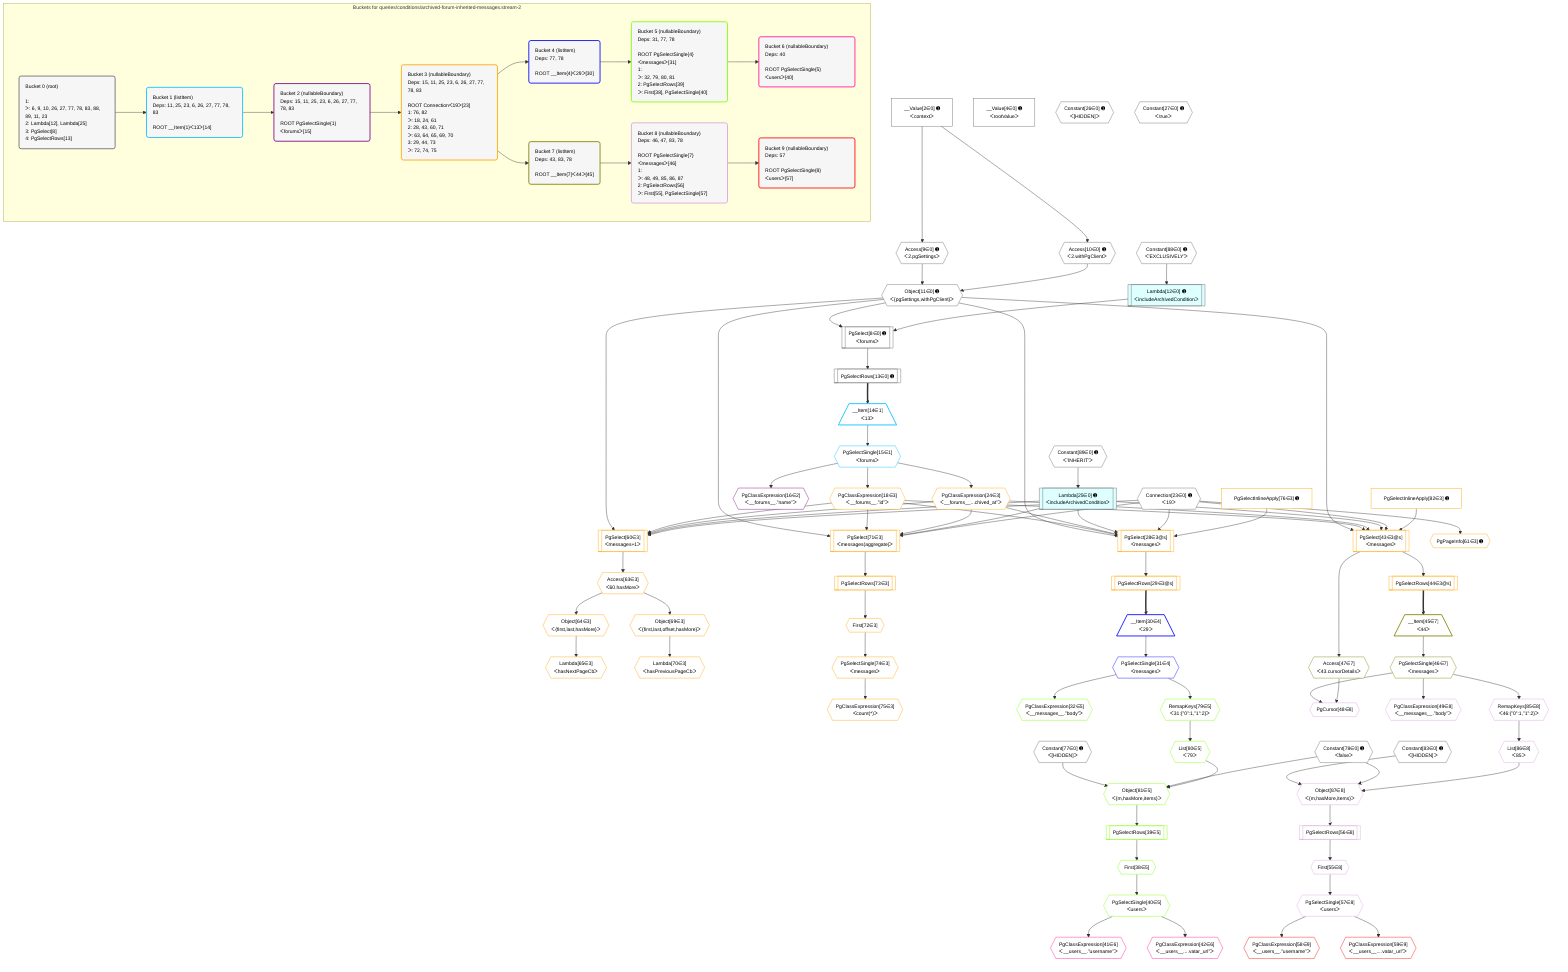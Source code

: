 %%{init: {'themeVariables': { 'fontSize': '12px'}}}%%
graph TD
    classDef path fill:#eee,stroke:#000,color:#000
    classDef plan fill:#fff,stroke-width:1px,color:#000
    classDef itemplan fill:#fff,stroke-width:2px,color:#000
    classDef unbatchedplan fill:#dff,stroke-width:1px,color:#000
    classDef sideeffectplan fill:#fcc,stroke-width:2px,color:#000
    classDef bucket fill:#f6f6f6,color:#000,stroke-width:2px,text-align:left


    %% plan dependencies
    PgSelect8[["PgSelect[8∈0] ➊<br />ᐸforumsᐳ"]]:::plan
    Object11{{"Object[11∈0] ➊<br />ᐸ{pgSettings,withPgClient}ᐳ"}}:::plan
    Lambda12[["Lambda[12∈0] ➊<br />ᐸincludeArchivedConditionᐳ"]]:::unbatchedplan
    Object11 & Lambda12 --> PgSelect8
    Access9{{"Access[9∈0] ➊<br />ᐸ2.pgSettingsᐳ"}}:::plan
    Access10{{"Access[10∈0] ➊<br />ᐸ2.withPgClientᐳ"}}:::plan
    Access9 & Access10 --> Object11
    Connection23{{"Connection[23∈0] ➊<br />ᐸ19ᐳ"}}:::plan
    __Value2["__Value[2∈0] ➊<br />ᐸcontextᐳ"]:::plan
    __Value2 --> Access9
    __Value2 --> Access10
    Constant88{{"Constant[88∈0] ➊<br />ᐸ'EXCLUSIVELY'ᐳ"}}:::plan
    Constant88 --> Lambda12
    PgSelectRows13[["PgSelectRows[13∈0] ➊"]]:::plan
    PgSelect8 --> PgSelectRows13
    Lambda25[["Lambda[25∈0] ➊<br />ᐸincludeArchivedConditionᐳ"]]:::unbatchedplan
    Constant89{{"Constant[89∈0] ➊<br />ᐸ'INHERIT'ᐳ"}}:::plan
    Constant89 --> Lambda25
    __Value4["__Value[4∈0] ➊<br />ᐸrootValueᐳ"]:::plan
    Constant26{{"Constant[26∈0] ➊<br />ᐸ[HIDDEN]ᐳ"}}:::plan
    Constant27{{"Constant[27∈0] ➊<br />ᐸtrueᐳ"}}:::plan
    Constant77{{"Constant[77∈0] ➊<br />ᐸ[HIDDEN]ᐳ"}}:::plan
    Constant78{{"Constant[78∈0] ➊<br />ᐸfalseᐳ"}}:::plan
    Constant83{{"Constant[83∈0] ➊<br />ᐸ[HIDDEN]ᐳ"}}:::plan
    __Item14[/"__Item[14∈1]<br />ᐸ13ᐳ"\]:::itemplan
    PgSelectRows13 ==> __Item14
    PgSelectSingle15{{"PgSelectSingle[15∈1]<br />ᐸforumsᐳ"}}:::plan
    __Item14 --> PgSelectSingle15
    PgClassExpression16{{"PgClassExpression[16∈2]<br />ᐸ__forums__.”name”ᐳ"}}:::plan
    PgSelectSingle15 --> PgClassExpression16
    PgSelect28[["PgSelect[28∈3@s]<br />ᐸmessagesᐳ"]]:::plan
    PgClassExpression18{{"PgClassExpression[18∈3]<br />ᐸ__forums__.”id”ᐳ"}}:::plan
    PgClassExpression24{{"PgClassExpression[24∈3]<br />ᐸ__forums__...chived_at”ᐳ"}}:::plan
    PgSelectInlineApply76["PgSelectInlineApply[76∈3] ➊"]:::plan
    Object11 & PgClassExpression18 & PgClassExpression24 & Lambda25 & Connection23 & PgSelectInlineApply76 --> PgSelect28
    PgSelect43[["PgSelect[43∈3@s]<br />ᐸmessagesᐳ"]]:::plan
    PgSelectInlineApply82["PgSelectInlineApply[82∈3] ➊"]:::plan
    Object11 & PgClassExpression18 & PgClassExpression24 & Lambda25 & Connection23 & PgSelectInlineApply82 --> PgSelect43
    PgSelect60[["PgSelect[60∈3]<br />ᐸmessages+1ᐳ"]]:::plan
    Object11 & PgClassExpression18 & PgClassExpression24 & Lambda25 & Connection23 --> PgSelect60
    PgSelect71[["PgSelect[71∈3]<br />ᐸmessages(aggregate)ᐳ"]]:::plan
    Object11 & PgClassExpression18 & PgClassExpression24 & Lambda25 & Connection23 --> PgSelect71
    Object69{{"Object[69∈3]<br />ᐸ{first,last,offset,hasMore}ᐳ"}}:::plan
    Access63{{"Access[63∈3]<br />ᐸ60.hasMoreᐳ"}}:::plan
    Access63 --> Object69
    Object64{{"Object[64∈3]<br />ᐸ{first,last,hasMore}ᐳ"}}:::plan
    Access63 --> Object64
    PgSelectSingle15 --> PgClassExpression18
    PgSelectSingle15 --> PgClassExpression24
    PgSelectRows29[["PgSelectRows[29∈3@s]"]]:::plan
    PgSelect28 --> PgSelectRows29
    PgSelectRows44[["PgSelectRows[44∈3@s]"]]:::plan
    PgSelect43 --> PgSelectRows44
    PgPageInfo61{{"PgPageInfo[61∈3] ➊"}}:::plan
    Connection23 --> PgPageInfo61
    PgSelect60 --> Access63
    Lambda65{{"Lambda[65∈3]<br />ᐸhasNextPageCbᐳ"}}:::plan
    Object64 --> Lambda65
    Lambda70{{"Lambda[70∈3]<br />ᐸhasPreviousPageCbᐳ"}}:::plan
    Object69 --> Lambda70
    First72{{"First[72∈3]"}}:::plan
    PgSelectRows73[["PgSelectRows[73∈3]"]]:::plan
    PgSelectRows73 --> First72
    PgSelect71 --> PgSelectRows73
    PgSelectSingle74{{"PgSelectSingle[74∈3]<br />ᐸmessagesᐳ"}}:::plan
    First72 --> PgSelectSingle74
    PgClassExpression75{{"PgClassExpression[75∈3]<br />ᐸcount(*)ᐳ"}}:::plan
    PgSelectSingle74 --> PgClassExpression75
    __Item30[/"__Item[30∈4]<br />ᐸ29ᐳ"\]:::itemplan
    PgSelectRows29 ==> __Item30
    PgSelectSingle31{{"PgSelectSingle[31∈4]<br />ᐸmessagesᐳ"}}:::plan
    __Item30 --> PgSelectSingle31
    Object81{{"Object[81∈5]<br />ᐸ{m,hasMore,items}ᐳ"}}:::plan
    List80{{"List[80∈5]<br />ᐸ79ᐳ"}}:::plan
    Constant77 & Constant78 & List80 --> Object81
    PgClassExpression32{{"PgClassExpression[32∈5]<br />ᐸ__messages__.”body”ᐳ"}}:::plan
    PgSelectSingle31 --> PgClassExpression32
    First38{{"First[38∈5]"}}:::plan
    PgSelectRows39[["PgSelectRows[39∈5]"]]:::plan
    PgSelectRows39 --> First38
    Object81 --> PgSelectRows39
    PgSelectSingle40{{"PgSelectSingle[40∈5]<br />ᐸusersᐳ"}}:::plan
    First38 --> PgSelectSingle40
    RemapKeys79{{"RemapKeys[79∈5]<br />ᐸ31:{”0”:1,”1”:2}ᐳ"}}:::plan
    PgSelectSingle31 --> RemapKeys79
    RemapKeys79 --> List80
    PgClassExpression41{{"PgClassExpression[41∈6]<br />ᐸ__users__.”username”ᐳ"}}:::plan
    PgSelectSingle40 --> PgClassExpression41
    PgClassExpression42{{"PgClassExpression[42∈6]<br />ᐸ__users__....vatar_url”ᐳ"}}:::plan
    PgSelectSingle40 --> PgClassExpression42
    __Item45[/"__Item[45∈7]<br />ᐸ44ᐳ"\]:::itemplan
    PgSelectRows44 ==> __Item45
    PgSelectSingle46{{"PgSelectSingle[46∈7]<br />ᐸmessagesᐳ"}}:::plan
    __Item45 --> PgSelectSingle46
    Access47{{"Access[47∈7]<br />ᐸ43.cursorDetailsᐳ"}}:::plan
    PgSelect43 --> Access47
    Object87{{"Object[87∈8]<br />ᐸ{m,hasMore,items}ᐳ"}}:::plan
    List86{{"List[86∈8]<br />ᐸ85ᐳ"}}:::plan
    Constant83 & Constant78 & List86 --> Object87
    PgCursor48{{"PgCursor[48∈8]"}}:::plan
    PgSelectSingle46 & Access47 --> PgCursor48
    PgClassExpression49{{"PgClassExpression[49∈8]<br />ᐸ__messages__.”body”ᐳ"}}:::plan
    PgSelectSingle46 --> PgClassExpression49
    First55{{"First[55∈8]"}}:::plan
    PgSelectRows56[["PgSelectRows[56∈8]"]]:::plan
    PgSelectRows56 --> First55
    Object87 --> PgSelectRows56
    PgSelectSingle57{{"PgSelectSingle[57∈8]<br />ᐸusersᐳ"}}:::plan
    First55 --> PgSelectSingle57
    RemapKeys85{{"RemapKeys[85∈8]<br />ᐸ46:{”0”:1,”1”:2}ᐳ"}}:::plan
    PgSelectSingle46 --> RemapKeys85
    RemapKeys85 --> List86
    PgClassExpression58{{"PgClassExpression[58∈9]<br />ᐸ__users__.”username”ᐳ"}}:::plan
    PgSelectSingle57 --> PgClassExpression58
    PgClassExpression59{{"PgClassExpression[59∈9]<br />ᐸ__users__....vatar_url”ᐳ"}}:::plan
    PgSelectSingle57 --> PgClassExpression59

    %% define steps

    subgraph "Buckets for queries/conditions/archived-forum-inherited-messages.stream-2"
    Bucket0("Bucket 0 (root)<br /><br />1: <br />ᐳ: 6, 9, 10, 26, 27, 77, 78, 83, 88, 89, 11, 23<br />2: Lambda[12], Lambda[25]<br />3: PgSelect[8]<br />4: PgSelectRows[13]"):::bucket
    classDef bucket0 stroke:#696969
    class Bucket0,__Value2,__Value4,PgSelect8,Access9,Access10,Object11,Lambda12,PgSelectRows13,Connection23,Lambda25,Constant26,Constant27,Constant77,Constant78,Constant83,Constant88,Constant89 bucket0
    Bucket1("Bucket 1 (listItem)<br />Deps: 11, 25, 23, 6, 26, 27, 77, 78, 83<br /><br />ROOT __Item{1}ᐸ13ᐳ[14]"):::bucket
    classDef bucket1 stroke:#00bfff
    class Bucket1,__Item14,PgSelectSingle15 bucket1
    Bucket2("Bucket 2 (nullableBoundary)<br />Deps: 15, 11, 25, 23, 6, 26, 27, 77, 78, 83<br /><br />ROOT PgSelectSingle{1}ᐸforumsᐳ[15]"):::bucket
    classDef bucket2 stroke:#7f007f
    class Bucket2,PgClassExpression16 bucket2
    Bucket3("Bucket 3 (nullableBoundary)<br />Deps: 15, 11, 25, 23, 6, 26, 27, 77, 78, 83<br /><br />ROOT Connectionᐸ19ᐳ[23]<br />1: 76, 82<br />ᐳ: 18, 24, 61<br />2: 28, 43, 60, 71<br />ᐳ: 63, 64, 65, 69, 70<br />3: 29, 44, 73<br />ᐳ: 72, 74, 75"):::bucket
    classDef bucket3 stroke:#ffa500
    class Bucket3,PgClassExpression18,PgClassExpression24,PgSelect28,PgSelectRows29,PgSelect43,PgSelectRows44,PgSelect60,PgPageInfo61,Access63,Object64,Lambda65,Object69,Lambda70,PgSelect71,First72,PgSelectRows73,PgSelectSingle74,PgClassExpression75,PgSelectInlineApply76,PgSelectInlineApply82 bucket3
    Bucket4("Bucket 4 (listItem)<br />Deps: 77, 78<br /><br />ROOT __Item{4}ᐸ29ᐳ[30]"):::bucket
    classDef bucket4 stroke:#0000ff
    class Bucket4,__Item30,PgSelectSingle31 bucket4
    Bucket5("Bucket 5 (nullableBoundary)<br />Deps: 31, 77, 78<br /><br />ROOT PgSelectSingle{4}ᐸmessagesᐳ[31]<br />1: <br />ᐳ: 32, 79, 80, 81<br />2: PgSelectRows[39]<br />ᐳ: First[38], PgSelectSingle[40]"):::bucket
    classDef bucket5 stroke:#7fff00
    class Bucket5,PgClassExpression32,First38,PgSelectRows39,PgSelectSingle40,RemapKeys79,List80,Object81 bucket5
    Bucket6("Bucket 6 (nullableBoundary)<br />Deps: 40<br /><br />ROOT PgSelectSingle{5}ᐸusersᐳ[40]"):::bucket
    classDef bucket6 stroke:#ff1493
    class Bucket6,PgClassExpression41,PgClassExpression42 bucket6
    Bucket7("Bucket 7 (listItem)<br />Deps: 43, 83, 78<br /><br />ROOT __Item{7}ᐸ44ᐳ[45]"):::bucket
    classDef bucket7 stroke:#808000
    class Bucket7,__Item45,PgSelectSingle46,Access47 bucket7
    Bucket8("Bucket 8 (nullableBoundary)<br />Deps: 46, 47, 83, 78<br /><br />ROOT PgSelectSingle{7}ᐸmessagesᐳ[46]<br />1: <br />ᐳ: 48, 49, 85, 86, 87<br />2: PgSelectRows[56]<br />ᐳ: First[55], PgSelectSingle[57]"):::bucket
    classDef bucket8 stroke:#dda0dd
    class Bucket8,PgCursor48,PgClassExpression49,First55,PgSelectRows56,PgSelectSingle57,RemapKeys85,List86,Object87 bucket8
    Bucket9("Bucket 9 (nullableBoundary)<br />Deps: 57<br /><br />ROOT PgSelectSingle{8}ᐸusersᐳ[57]"):::bucket
    classDef bucket9 stroke:#ff0000
    class Bucket9,PgClassExpression58,PgClassExpression59 bucket9
    Bucket0 --> Bucket1
    Bucket1 --> Bucket2
    Bucket2 --> Bucket3
    Bucket3 --> Bucket4 & Bucket7
    Bucket4 --> Bucket5
    Bucket5 --> Bucket6
    Bucket7 --> Bucket8
    Bucket8 --> Bucket9
    end